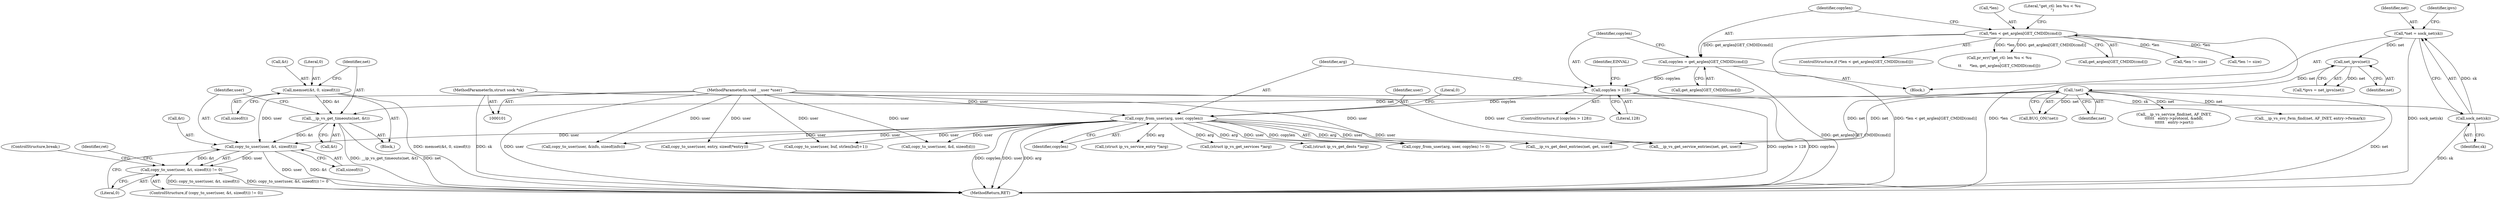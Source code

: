 digraph "0_linux_2d8a041b7bfe1097af21441cb77d6af95f4f4680@API" {
"1000552" [label="(Call,copy_to_user(user, &t, sizeof(t)))"];
"1000179" [label="(Call,copy_from_user(arg, user, copylen))"];
"1000104" [label="(MethodParameterIn,void __user *user)"];
"1000171" [label="(Call,copylen > 128)"];
"1000164" [label="(Call,copylen = get_arglen[GET_CMDID(cmd)])"];
"1000145" [label="(Call,*len < get_arglen[GET_CMDID(cmd)])"];
"1000546" [label="(Call,__ip_vs_get_timeouts(net, &t))"];
"1000124" [label="(Call,!net)"];
"1000121" [label="(Call,net_ipvs(net))"];
"1000114" [label="(Call,*net = sock_net(sk))"];
"1000116" [label="(Call,sock_net(sk))"];
"1000102" [label="(MethodParameterIn,struct sock *sk)"];
"1000540" [label="(Call,memset(&t, 0, sizeof(t)))"];
"1000551" [label="(Call,copy_to_user(user, &t, sizeof(t)) != 0)"];
"1000547" [label="(Identifier,net)"];
"1000121" [label="(Call,net_ipvs(net))"];
"1000104" [label="(MethodParameterIn,void __user *user)"];
"1000153" [label="(Call,pr_err(\"get_ctl: len %u < %u\n\",\n\t\t       *len, get_arglen[GET_CMDID(cmd)]))"];
"1000563" [label="(ControlStructure,break;)"];
"1000476" [label="(Call,copy_to_user(user, entry, sizeof(*entry)))"];
"1000556" [label="(Call,sizeof(t))"];
"1000544" [label="(Call,sizeof(t))"];
"1000179" [label="(Call,copy_from_user(arg, user, copylen))"];
"1000124" [label="(Call,!net)"];
"1000541" [label="(Call,&t)"];
"1000148" [label="(Call,get_arglen[GET_CMDID(cmd)])"];
"1000172" [label="(Identifier,copylen)"];
"1000183" [label="(Literal,0)"];
"1000552" [label="(Call,copy_to_user(user, &t, sizeof(t)))"];
"1000114" [label="(Call,*net = sock_net(sk))"];
"1000178" [label="(Call,copy_from_user(arg, user, copylen) != 0)"];
"1000145" [label="(Call,*len < get_arglen[GET_CMDID(cmd)])"];
"1000106" [label="(Block,)"];
"1000146" [label="(Call,*len)"];
"1000180" [label="(Identifier,arg)"];
"1000164" [label="(Call,copylen = get_arglen[GET_CMDID(cmd)])"];
"1000115" [label="(Identifier,net)"];
"1000550" [label="(ControlStructure,if (copy_to_user(user, &t, sizeof(t)) != 0))"];
"1000171" [label="(Call,copylen > 128)"];
"1000553" [label="(Identifier,user)"];
"1000554" [label="(Call,&t)"];
"1000325" [label="(Call,copy_to_user(user, buf, strlen(buf)+1))"];
"1000532" [label="(Call,__ip_vs_get_dest_entries(net, get, user))"];
"1000515" [label="(Call,*len != size)"];
"1000122" [label="(Identifier,net)"];
"1000176" [label="(Identifier,EINVAL)"];
"1000116" [label="(Call,sock_net(sk))"];
"1000543" [label="(Literal,0)"];
"1000575" [label="(MethodReturn,RET)"];
"1000546" [label="(Call,__ip_vs_get_timeouts(net, &t))"];
"1000286" [label="(Call,copy_to_user(user, &d, sizeof(d)))"];
"1000420" [label="(Call,__ip_vs_get_service_entries(net, get, user))"];
"1000558" [label="(Literal,0)"];
"1000548" [label="(Call,&t)"];
"1000457" [label="(Call,__ip_vs_service_find(net, AF_INET,\n\t\t\t\t\t\t   entry->protocol, &addr,\n\t\t\t\t\t\t   entry->port))"];
"1000102" [label="(MethodParameterIn,struct sock *sk)"];
"1000181" [label="(Identifier,user)"];
"1000403" [label="(Call,*len != size)"];
"1000448" [label="(Call,__ip_vs_svc_fwm_find(net, AF_INET, entry->fwmark))"];
"1000369" [label="(Call,copy_to_user(user, &info, sizeof(info)))"];
"1000538" [label="(Block,)"];
"1000144" [label="(ControlStructure,if (*len < get_arglen[GET_CMDID(cmd)]))"];
"1000119" [label="(Call,*ipvs = net_ipvs(net))"];
"1000120" [label="(Identifier,ipvs)"];
"1000560" [label="(Identifier,ret)"];
"1000117" [label="(Identifier,sk)"];
"1000540" [label="(Call,memset(&t, 0, sizeof(t)))"];
"1000154" [label="(Literal,\"get_ctl: len %u < %u\n\")"];
"1000182" [label="(Identifier,copylen)"];
"1000123" [label="(Call,BUG_ON(!net))"];
"1000166" [label="(Call,get_arglen[GET_CMDID(cmd)])"];
"1000432" [label="(Call,(struct ip_vs_service_entry *)arg)"];
"1000387" [label="(Call,(struct ip_vs_get_services *)arg)"];
"1000165" [label="(Identifier,copylen)"];
"1000551" [label="(Call,copy_to_user(user, &t, sizeof(t)) != 0)"];
"1000125" [label="(Identifier,net)"];
"1000170" [label="(ControlStructure,if (copylen > 128))"];
"1000173" [label="(Literal,128)"];
"1000499" [label="(Call,(struct ip_vs_get_dests *)arg)"];
"1000552" -> "1000551"  [label="AST: "];
"1000552" -> "1000556"  [label="CFG: "];
"1000553" -> "1000552"  [label="AST: "];
"1000554" -> "1000552"  [label="AST: "];
"1000556" -> "1000552"  [label="AST: "];
"1000558" -> "1000552"  [label="CFG: "];
"1000552" -> "1000575"  [label="DDG: user"];
"1000552" -> "1000575"  [label="DDG: &t"];
"1000552" -> "1000551"  [label="DDG: user"];
"1000552" -> "1000551"  [label="DDG: &t"];
"1000179" -> "1000552"  [label="DDG: user"];
"1000104" -> "1000552"  [label="DDG: user"];
"1000546" -> "1000552"  [label="DDG: &t"];
"1000179" -> "1000178"  [label="AST: "];
"1000179" -> "1000182"  [label="CFG: "];
"1000180" -> "1000179"  [label="AST: "];
"1000181" -> "1000179"  [label="AST: "];
"1000182" -> "1000179"  [label="AST: "];
"1000183" -> "1000179"  [label="CFG: "];
"1000179" -> "1000575"  [label="DDG: copylen"];
"1000179" -> "1000575"  [label="DDG: user"];
"1000179" -> "1000575"  [label="DDG: arg"];
"1000179" -> "1000178"  [label="DDG: arg"];
"1000179" -> "1000178"  [label="DDG: user"];
"1000179" -> "1000178"  [label="DDG: copylen"];
"1000104" -> "1000179"  [label="DDG: user"];
"1000171" -> "1000179"  [label="DDG: copylen"];
"1000179" -> "1000286"  [label="DDG: user"];
"1000179" -> "1000325"  [label="DDG: user"];
"1000179" -> "1000369"  [label="DDG: user"];
"1000179" -> "1000387"  [label="DDG: arg"];
"1000179" -> "1000420"  [label="DDG: user"];
"1000179" -> "1000432"  [label="DDG: arg"];
"1000179" -> "1000476"  [label="DDG: user"];
"1000179" -> "1000499"  [label="DDG: arg"];
"1000179" -> "1000532"  [label="DDG: user"];
"1000104" -> "1000101"  [label="AST: "];
"1000104" -> "1000575"  [label="DDG: user"];
"1000104" -> "1000286"  [label="DDG: user"];
"1000104" -> "1000325"  [label="DDG: user"];
"1000104" -> "1000369"  [label="DDG: user"];
"1000104" -> "1000420"  [label="DDG: user"];
"1000104" -> "1000476"  [label="DDG: user"];
"1000104" -> "1000532"  [label="DDG: user"];
"1000171" -> "1000170"  [label="AST: "];
"1000171" -> "1000173"  [label="CFG: "];
"1000172" -> "1000171"  [label="AST: "];
"1000173" -> "1000171"  [label="AST: "];
"1000176" -> "1000171"  [label="CFG: "];
"1000180" -> "1000171"  [label="CFG: "];
"1000171" -> "1000575"  [label="DDG: copylen"];
"1000171" -> "1000575"  [label="DDG: copylen > 128"];
"1000164" -> "1000171"  [label="DDG: copylen"];
"1000164" -> "1000106"  [label="AST: "];
"1000164" -> "1000166"  [label="CFG: "];
"1000165" -> "1000164"  [label="AST: "];
"1000166" -> "1000164"  [label="AST: "];
"1000172" -> "1000164"  [label="CFG: "];
"1000164" -> "1000575"  [label="DDG: get_arglen[GET_CMDID(cmd)]"];
"1000145" -> "1000164"  [label="DDG: get_arglen[GET_CMDID(cmd)]"];
"1000145" -> "1000144"  [label="AST: "];
"1000145" -> "1000148"  [label="CFG: "];
"1000146" -> "1000145"  [label="AST: "];
"1000148" -> "1000145"  [label="AST: "];
"1000154" -> "1000145"  [label="CFG: "];
"1000165" -> "1000145"  [label="CFG: "];
"1000145" -> "1000575"  [label="DDG: *len < get_arglen[GET_CMDID(cmd)]"];
"1000145" -> "1000575"  [label="DDG: *len"];
"1000145" -> "1000153"  [label="DDG: *len"];
"1000145" -> "1000153"  [label="DDG: get_arglen[GET_CMDID(cmd)]"];
"1000145" -> "1000403"  [label="DDG: *len"];
"1000145" -> "1000515"  [label="DDG: *len"];
"1000546" -> "1000538"  [label="AST: "];
"1000546" -> "1000548"  [label="CFG: "];
"1000547" -> "1000546"  [label="AST: "];
"1000548" -> "1000546"  [label="AST: "];
"1000553" -> "1000546"  [label="CFG: "];
"1000546" -> "1000575"  [label="DDG: __ip_vs_get_timeouts(net, &t)"];
"1000546" -> "1000575"  [label="DDG: net"];
"1000124" -> "1000546"  [label="DDG: net"];
"1000540" -> "1000546"  [label="DDG: &t"];
"1000124" -> "1000123"  [label="AST: "];
"1000124" -> "1000125"  [label="CFG: "];
"1000125" -> "1000124"  [label="AST: "];
"1000123" -> "1000124"  [label="CFG: "];
"1000124" -> "1000575"  [label="DDG: net"];
"1000124" -> "1000123"  [label="DDG: net"];
"1000121" -> "1000124"  [label="DDG: net"];
"1000124" -> "1000420"  [label="DDG: net"];
"1000124" -> "1000448"  [label="DDG: net"];
"1000124" -> "1000457"  [label="DDG: net"];
"1000124" -> "1000532"  [label="DDG: net"];
"1000121" -> "1000119"  [label="AST: "];
"1000121" -> "1000122"  [label="CFG: "];
"1000122" -> "1000121"  [label="AST: "];
"1000119" -> "1000121"  [label="CFG: "];
"1000121" -> "1000119"  [label="DDG: net"];
"1000114" -> "1000121"  [label="DDG: net"];
"1000114" -> "1000106"  [label="AST: "];
"1000114" -> "1000116"  [label="CFG: "];
"1000115" -> "1000114"  [label="AST: "];
"1000116" -> "1000114"  [label="AST: "];
"1000120" -> "1000114"  [label="CFG: "];
"1000114" -> "1000575"  [label="DDG: sock_net(sk)"];
"1000116" -> "1000114"  [label="DDG: sk"];
"1000116" -> "1000117"  [label="CFG: "];
"1000117" -> "1000116"  [label="AST: "];
"1000116" -> "1000575"  [label="DDG: sk"];
"1000102" -> "1000116"  [label="DDG: sk"];
"1000102" -> "1000101"  [label="AST: "];
"1000102" -> "1000575"  [label="DDG: sk"];
"1000540" -> "1000538"  [label="AST: "];
"1000540" -> "1000544"  [label="CFG: "];
"1000541" -> "1000540"  [label="AST: "];
"1000543" -> "1000540"  [label="AST: "];
"1000544" -> "1000540"  [label="AST: "];
"1000547" -> "1000540"  [label="CFG: "];
"1000540" -> "1000575"  [label="DDG: memset(&t, 0, sizeof(t))"];
"1000551" -> "1000550"  [label="AST: "];
"1000551" -> "1000558"  [label="CFG: "];
"1000558" -> "1000551"  [label="AST: "];
"1000560" -> "1000551"  [label="CFG: "];
"1000563" -> "1000551"  [label="CFG: "];
"1000551" -> "1000575"  [label="DDG: copy_to_user(user, &t, sizeof(t)) != 0"];
"1000551" -> "1000575"  [label="DDG: copy_to_user(user, &t, sizeof(t))"];
}
